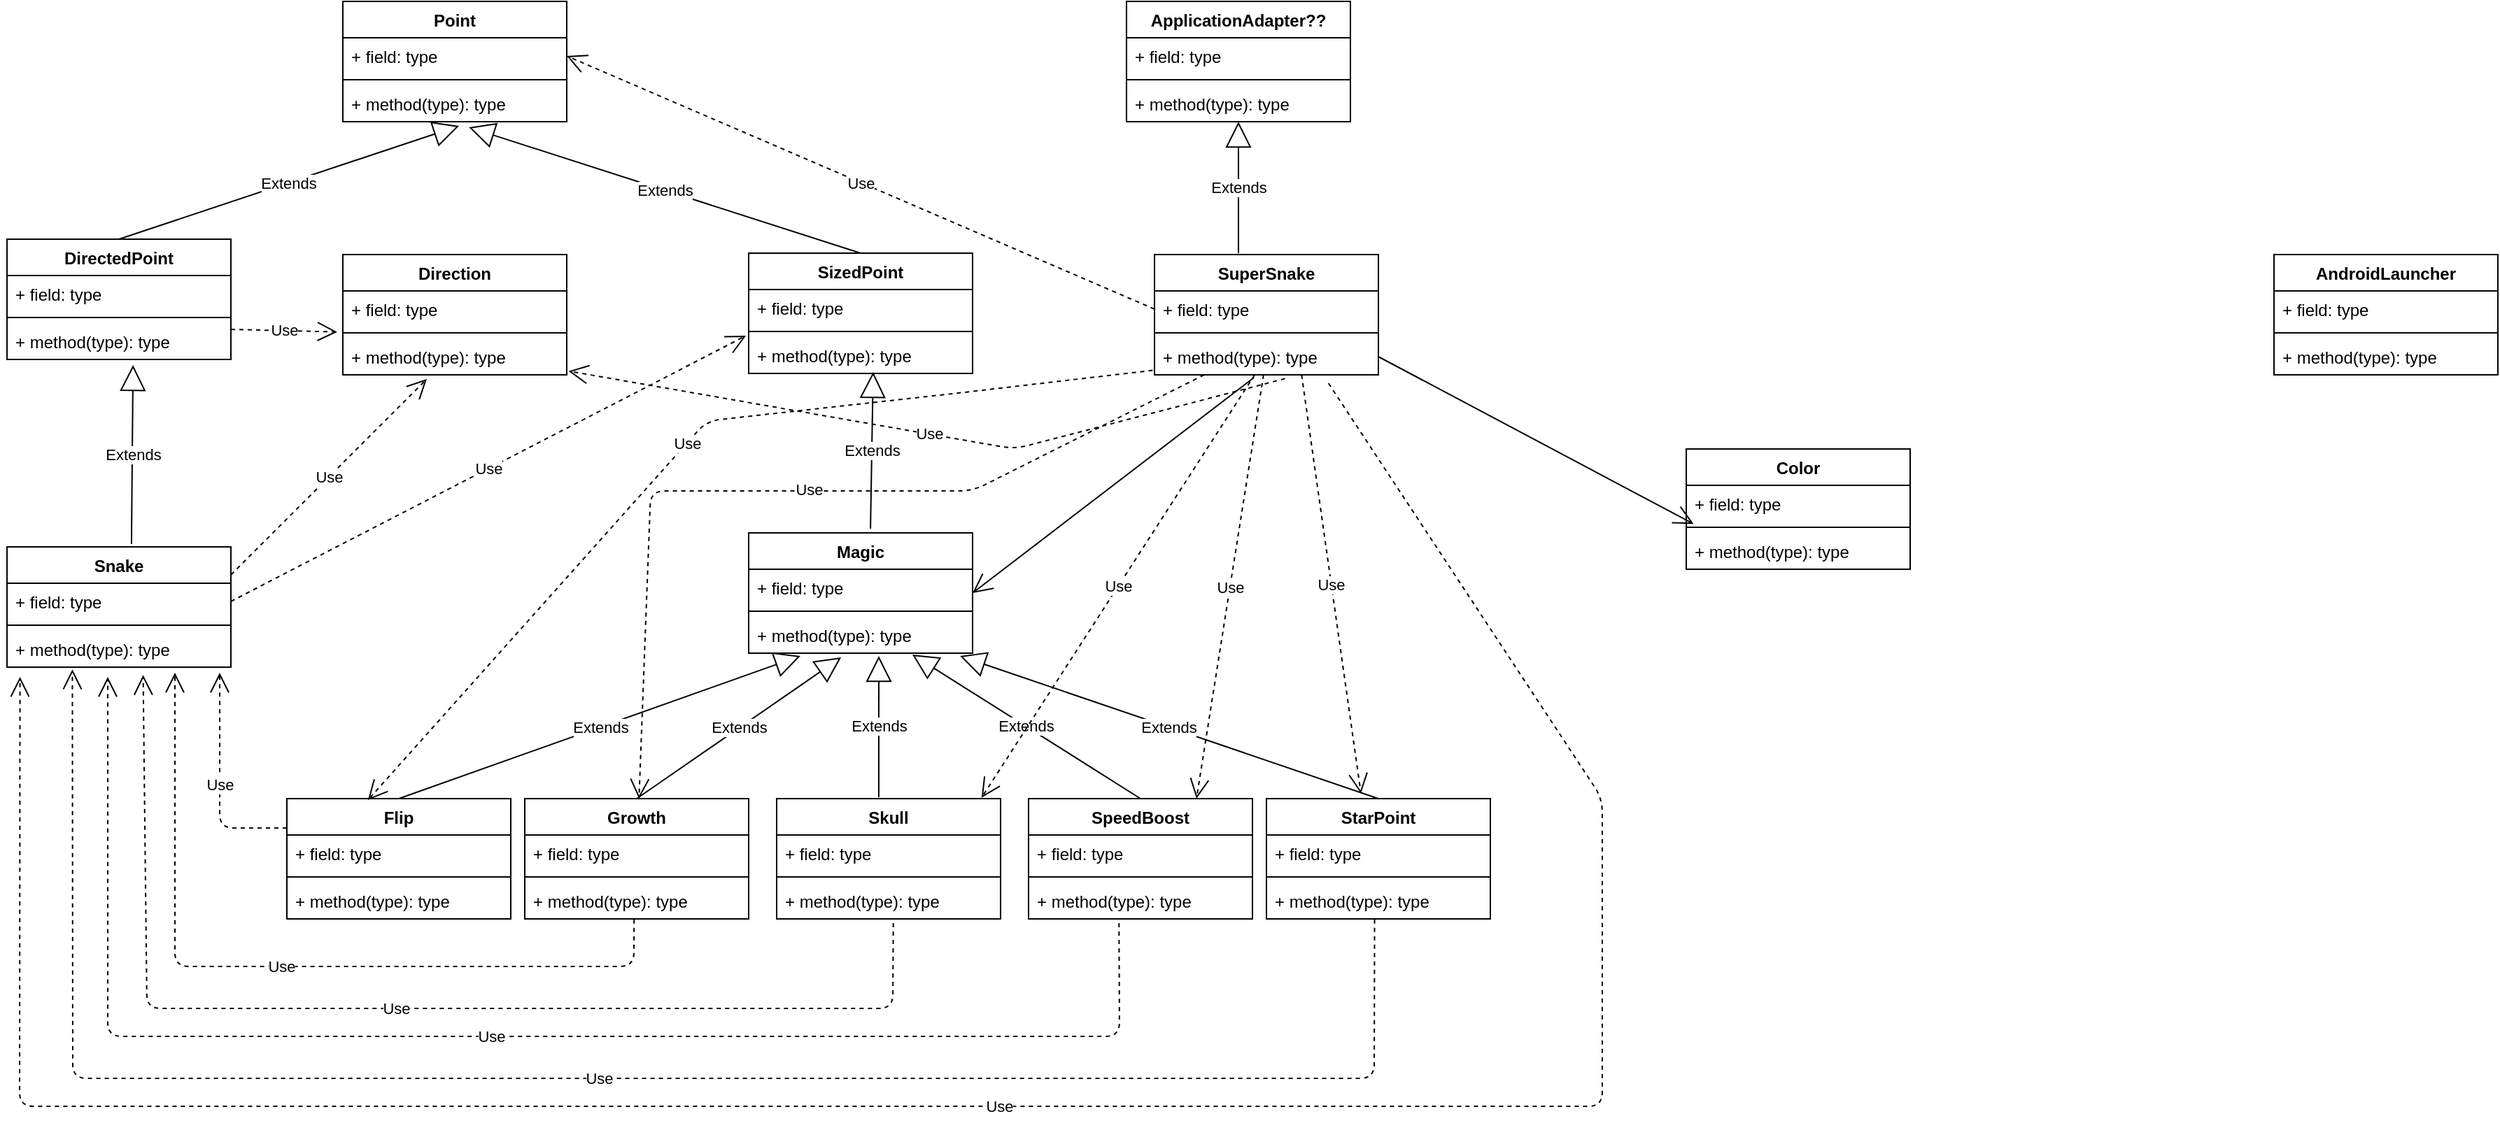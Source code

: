 <mxfile version="12.4.3" type="github" pages="1">
  <diagram id="Ouw1NrYOmLS6a2it-YPy" name="Page-1">
    <mxGraphModel dx="1038" dy="580" grid="1" gridSize="10" guides="1" tooltips="1" connect="1" arrows="1" fold="1" page="1" pageScale="1" pageWidth="2339" pageHeight="3300" math="0" shadow="0">
      <root>
        <mxCell id="0"/>
        <mxCell id="1" parent="0"/>
        <mxCell id="p4IeYtcJctRDCQET-8Qz-1" value="Point" style="swimlane;fontStyle=1;align=center;verticalAlign=top;childLayout=stackLayout;horizontal=1;startSize=26;horizontalStack=0;resizeParent=1;resizeParentMax=0;resizeLast=0;collapsible=1;marginBottom=0;" parent="1" vertex="1">
          <mxGeometry x="440" y="120" width="160" height="86" as="geometry"/>
        </mxCell>
        <mxCell id="p4IeYtcJctRDCQET-8Qz-2" value="+ field: type" style="text;strokeColor=none;fillColor=none;align=left;verticalAlign=top;spacingLeft=4;spacingRight=4;overflow=hidden;rotatable=0;points=[[0,0.5],[1,0.5]];portConstraint=eastwest;" parent="p4IeYtcJctRDCQET-8Qz-1" vertex="1">
          <mxGeometry y="26" width="160" height="26" as="geometry"/>
        </mxCell>
        <mxCell id="p4IeYtcJctRDCQET-8Qz-3" value="" style="line;strokeWidth=1;fillColor=none;align=left;verticalAlign=middle;spacingTop=-1;spacingLeft=3;spacingRight=3;rotatable=0;labelPosition=right;points=[];portConstraint=eastwest;" parent="p4IeYtcJctRDCQET-8Qz-1" vertex="1">
          <mxGeometry y="52" width="160" height="8" as="geometry"/>
        </mxCell>
        <mxCell id="p4IeYtcJctRDCQET-8Qz-4" value="+ method(type): type" style="text;strokeColor=none;fillColor=none;align=left;verticalAlign=top;spacingLeft=4;spacingRight=4;overflow=hidden;rotatable=0;points=[[0,0.5],[1,0.5]];portConstraint=eastwest;" parent="p4IeYtcJctRDCQET-8Qz-1" vertex="1">
          <mxGeometry y="60" width="160" height="26" as="geometry"/>
        </mxCell>
        <mxCell id="p4IeYtcJctRDCQET-8Qz-5" value="SizedPoint" style="swimlane;fontStyle=1;align=center;verticalAlign=top;childLayout=stackLayout;horizontal=1;startSize=26;horizontalStack=0;resizeParent=1;resizeParentMax=0;resizeLast=0;collapsible=1;marginBottom=0;" parent="1" vertex="1">
          <mxGeometry x="730" y="300" width="160" height="86" as="geometry"/>
        </mxCell>
        <mxCell id="p4IeYtcJctRDCQET-8Qz-6" value="+ field: type" style="text;strokeColor=none;fillColor=none;align=left;verticalAlign=top;spacingLeft=4;spacingRight=4;overflow=hidden;rotatable=0;points=[[0,0.5],[1,0.5]];portConstraint=eastwest;" parent="p4IeYtcJctRDCQET-8Qz-5" vertex="1">
          <mxGeometry y="26" width="160" height="26" as="geometry"/>
        </mxCell>
        <mxCell id="p4IeYtcJctRDCQET-8Qz-7" value="" style="line;strokeWidth=1;fillColor=none;align=left;verticalAlign=middle;spacingTop=-1;spacingLeft=3;spacingRight=3;rotatable=0;labelPosition=right;points=[];portConstraint=eastwest;" parent="p4IeYtcJctRDCQET-8Qz-5" vertex="1">
          <mxGeometry y="52" width="160" height="8" as="geometry"/>
        </mxCell>
        <mxCell id="p4IeYtcJctRDCQET-8Qz-8" value="+ method(type): type" style="text;strokeColor=none;fillColor=none;align=left;verticalAlign=top;spacingLeft=4;spacingRight=4;overflow=hidden;rotatable=0;points=[[0,0.5],[1,0.5]];portConstraint=eastwest;" parent="p4IeYtcJctRDCQET-8Qz-5" vertex="1">
          <mxGeometry y="60" width="160" height="26" as="geometry"/>
        </mxCell>
        <mxCell id="p4IeYtcJctRDCQET-8Qz-9" value="Snake" style="swimlane;fontStyle=1;align=center;verticalAlign=top;childLayout=stackLayout;horizontal=1;startSize=26;horizontalStack=0;resizeParent=1;resizeParentMax=0;resizeLast=0;collapsible=1;marginBottom=0;" parent="1" vertex="1">
          <mxGeometry x="200" y="510" width="160" height="86" as="geometry"/>
        </mxCell>
        <mxCell id="p4IeYtcJctRDCQET-8Qz-10" value="+ field: type" style="text;strokeColor=none;fillColor=none;align=left;verticalAlign=top;spacingLeft=4;spacingRight=4;overflow=hidden;rotatable=0;points=[[0,0.5],[1,0.5]];portConstraint=eastwest;" parent="p4IeYtcJctRDCQET-8Qz-9" vertex="1">
          <mxGeometry y="26" width="160" height="26" as="geometry"/>
        </mxCell>
        <mxCell id="p4IeYtcJctRDCQET-8Qz-11" value="" style="line;strokeWidth=1;fillColor=none;align=left;verticalAlign=middle;spacingTop=-1;spacingLeft=3;spacingRight=3;rotatable=0;labelPosition=right;points=[];portConstraint=eastwest;" parent="p4IeYtcJctRDCQET-8Qz-9" vertex="1">
          <mxGeometry y="52" width="160" height="8" as="geometry"/>
        </mxCell>
        <mxCell id="p4IeYtcJctRDCQET-8Qz-12" value="+ method(type): type" style="text;strokeColor=none;fillColor=none;align=left;verticalAlign=top;spacingLeft=4;spacingRight=4;overflow=hidden;rotatable=0;points=[[0,0.5],[1,0.5]];portConstraint=eastwest;" parent="p4IeYtcJctRDCQET-8Qz-9" vertex="1">
          <mxGeometry y="60" width="160" height="26" as="geometry"/>
        </mxCell>
        <mxCell id="p4IeYtcJctRDCQET-8Qz-13" value="DirectedPoint" style="swimlane;fontStyle=1;align=center;verticalAlign=top;childLayout=stackLayout;horizontal=1;startSize=26;horizontalStack=0;resizeParent=1;resizeParentMax=0;resizeLast=0;collapsible=1;marginBottom=0;" parent="1" vertex="1">
          <mxGeometry x="200" y="290" width="160" height="86" as="geometry"/>
        </mxCell>
        <mxCell id="p4IeYtcJctRDCQET-8Qz-14" value="+ field: type" style="text;strokeColor=none;fillColor=none;align=left;verticalAlign=top;spacingLeft=4;spacingRight=4;overflow=hidden;rotatable=0;points=[[0,0.5],[1,0.5]];portConstraint=eastwest;" parent="p4IeYtcJctRDCQET-8Qz-13" vertex="1">
          <mxGeometry y="26" width="160" height="26" as="geometry"/>
        </mxCell>
        <mxCell id="p4IeYtcJctRDCQET-8Qz-15" value="" style="line;strokeWidth=1;fillColor=none;align=left;verticalAlign=middle;spacingTop=-1;spacingLeft=3;spacingRight=3;rotatable=0;labelPosition=right;points=[];portConstraint=eastwest;" parent="p4IeYtcJctRDCQET-8Qz-13" vertex="1">
          <mxGeometry y="52" width="160" height="8" as="geometry"/>
        </mxCell>
        <mxCell id="p4IeYtcJctRDCQET-8Qz-16" value="+ method(type): type" style="text;strokeColor=none;fillColor=none;align=left;verticalAlign=top;spacingLeft=4;spacingRight=4;overflow=hidden;rotatable=0;points=[[0,0.5],[1,0.5]];portConstraint=eastwest;" parent="p4IeYtcJctRDCQET-8Qz-13" vertex="1">
          <mxGeometry y="60" width="160" height="26" as="geometry"/>
        </mxCell>
        <mxCell id="p4IeYtcJctRDCQET-8Qz-17" value="Extends" style="endArrow=block;endSize=16;endFill=0;html=1;entryX=0.519;entryY=1.115;entryDx=0;entryDy=0;entryPerimeter=0;exitX=0.5;exitY=0;exitDx=0;exitDy=0;" parent="1" source="p4IeYtcJctRDCQET-8Qz-13" target="p4IeYtcJctRDCQET-8Qz-4" edge="1">
          <mxGeometry width="160" relative="1" as="geometry">
            <mxPoint x="203" y="320" as="sourcePoint"/>
            <mxPoint x="280" y="240" as="targetPoint"/>
          </mxGeometry>
        </mxCell>
        <mxCell id="p4IeYtcJctRDCQET-8Qz-18" value="Extends" style="endArrow=block;endSize=16;endFill=0;html=1;entryX=0.563;entryY=1.154;entryDx=0;entryDy=0;entryPerimeter=0;exitX=0.5;exitY=0;exitDx=0;exitDy=0;" parent="1" source="p4IeYtcJctRDCQET-8Qz-5" target="p4IeYtcJctRDCQET-8Qz-4" edge="1">
          <mxGeometry width="160" relative="1" as="geometry">
            <mxPoint x="210" y="270" as="sourcePoint"/>
            <mxPoint x="370" y="270" as="targetPoint"/>
            <Array as="points"/>
          </mxGeometry>
        </mxCell>
        <mxCell id="p4IeYtcJctRDCQET-8Qz-19" value="Extends" style="endArrow=block;endSize=16;endFill=0;html=1;entryX=0.563;entryY=1.154;entryDx=0;entryDy=0;entryPerimeter=0;exitX=0.556;exitY=-0.023;exitDx=0;exitDy=0;exitPerimeter=0;" parent="1" source="p4IeYtcJctRDCQET-8Qz-9" target="p4IeYtcJctRDCQET-8Qz-16" edge="1">
          <mxGeometry width="160" relative="1" as="geometry">
            <mxPoint x="120" y="450" as="sourcePoint"/>
            <mxPoint x="190" y="450" as="targetPoint"/>
            <mxPoint as="offset"/>
          </mxGeometry>
        </mxCell>
        <mxCell id="p4IeYtcJctRDCQET-8Qz-20" value="Magic" style="swimlane;fontStyle=1;align=center;verticalAlign=top;childLayout=stackLayout;horizontal=1;startSize=26;horizontalStack=0;resizeParent=1;resizeParentMax=0;resizeLast=0;collapsible=1;marginBottom=0;" parent="1" vertex="1">
          <mxGeometry x="730" y="500" width="160" height="86" as="geometry"/>
        </mxCell>
        <mxCell id="p4IeYtcJctRDCQET-8Qz-21" value="+ field: type" style="text;strokeColor=none;fillColor=none;align=left;verticalAlign=top;spacingLeft=4;spacingRight=4;overflow=hidden;rotatable=0;points=[[0,0.5],[1,0.5]];portConstraint=eastwest;" parent="p4IeYtcJctRDCQET-8Qz-20" vertex="1">
          <mxGeometry y="26" width="160" height="26" as="geometry"/>
        </mxCell>
        <mxCell id="p4IeYtcJctRDCQET-8Qz-22" value="" style="line;strokeWidth=1;fillColor=none;align=left;verticalAlign=middle;spacingTop=-1;spacingLeft=3;spacingRight=3;rotatable=0;labelPosition=right;points=[];portConstraint=eastwest;" parent="p4IeYtcJctRDCQET-8Qz-20" vertex="1">
          <mxGeometry y="52" width="160" height="8" as="geometry"/>
        </mxCell>
        <mxCell id="p4IeYtcJctRDCQET-8Qz-23" value="+ method(type): type" style="text;strokeColor=none;fillColor=none;align=left;verticalAlign=top;spacingLeft=4;spacingRight=4;overflow=hidden;rotatable=0;points=[[0,0.5],[1,0.5]];portConstraint=eastwest;" parent="p4IeYtcJctRDCQET-8Qz-20" vertex="1">
          <mxGeometry y="60" width="160" height="26" as="geometry"/>
        </mxCell>
        <mxCell id="p4IeYtcJctRDCQET-8Qz-24" value="Extends" style="endArrow=block;endSize=16;endFill=0;html=1;entryX=0.556;entryY=0.962;entryDx=0;entryDy=0;entryPerimeter=0;exitX=0.544;exitY=-0.035;exitDx=0;exitDy=0;exitPerimeter=0;" parent="1" source="p4IeYtcJctRDCQET-8Qz-20" target="p4IeYtcJctRDCQET-8Qz-8" edge="1">
          <mxGeometry width="160" relative="1" as="geometry">
            <mxPoint x="250" y="460" as="sourcePoint"/>
            <mxPoint x="410" y="460" as="targetPoint"/>
          </mxGeometry>
        </mxCell>
        <mxCell id="p4IeYtcJctRDCQET-8Qz-26" value="ApplicationAdapter??" style="swimlane;fontStyle=1;align=center;verticalAlign=top;childLayout=stackLayout;horizontal=1;startSize=26;horizontalStack=0;resizeParent=1;resizeParentMax=0;resizeLast=0;collapsible=1;marginBottom=0;" parent="1" vertex="1">
          <mxGeometry x="1000" y="120" width="160" height="86" as="geometry"/>
        </mxCell>
        <mxCell id="p4IeYtcJctRDCQET-8Qz-27" value="+ field: type" style="text;strokeColor=none;fillColor=none;align=left;verticalAlign=top;spacingLeft=4;spacingRight=4;overflow=hidden;rotatable=0;points=[[0,0.5],[1,0.5]];portConstraint=eastwest;" parent="p4IeYtcJctRDCQET-8Qz-26" vertex="1">
          <mxGeometry y="26" width="160" height="26" as="geometry"/>
        </mxCell>
        <mxCell id="p4IeYtcJctRDCQET-8Qz-28" value="" style="line;strokeWidth=1;fillColor=none;align=left;verticalAlign=middle;spacingTop=-1;spacingLeft=3;spacingRight=3;rotatable=0;labelPosition=right;points=[];portConstraint=eastwest;" parent="p4IeYtcJctRDCQET-8Qz-26" vertex="1">
          <mxGeometry y="52" width="160" height="8" as="geometry"/>
        </mxCell>
        <mxCell id="p4IeYtcJctRDCQET-8Qz-29" value="+ method(type): type" style="text;strokeColor=none;fillColor=none;align=left;verticalAlign=top;spacingLeft=4;spacingRight=4;overflow=hidden;rotatable=0;points=[[0,0.5],[1,0.5]];portConstraint=eastwest;" parent="p4IeYtcJctRDCQET-8Qz-26" vertex="1">
          <mxGeometry y="60" width="160" height="26" as="geometry"/>
        </mxCell>
        <mxCell id="p4IeYtcJctRDCQET-8Qz-30" value="Flip" style="swimlane;fontStyle=1;align=center;verticalAlign=top;childLayout=stackLayout;horizontal=1;startSize=26;horizontalStack=0;resizeParent=1;resizeParentMax=0;resizeLast=0;collapsible=1;marginBottom=0;" parent="1" vertex="1">
          <mxGeometry x="400" y="690" width="160" height="86" as="geometry"/>
        </mxCell>
        <mxCell id="p4IeYtcJctRDCQET-8Qz-31" value="+ field: type" style="text;strokeColor=none;fillColor=none;align=left;verticalAlign=top;spacingLeft=4;spacingRight=4;overflow=hidden;rotatable=0;points=[[0,0.5],[1,0.5]];portConstraint=eastwest;" parent="p4IeYtcJctRDCQET-8Qz-30" vertex="1">
          <mxGeometry y="26" width="160" height="26" as="geometry"/>
        </mxCell>
        <mxCell id="p4IeYtcJctRDCQET-8Qz-32" value="" style="line;strokeWidth=1;fillColor=none;align=left;verticalAlign=middle;spacingTop=-1;spacingLeft=3;spacingRight=3;rotatable=0;labelPosition=right;points=[];portConstraint=eastwest;" parent="p4IeYtcJctRDCQET-8Qz-30" vertex="1">
          <mxGeometry y="52" width="160" height="8" as="geometry"/>
        </mxCell>
        <mxCell id="p4IeYtcJctRDCQET-8Qz-33" value="+ method(type): type" style="text;strokeColor=none;fillColor=none;align=left;verticalAlign=top;spacingLeft=4;spacingRight=4;overflow=hidden;rotatable=0;points=[[0,0.5],[1,0.5]];portConstraint=eastwest;" parent="p4IeYtcJctRDCQET-8Qz-30" vertex="1">
          <mxGeometry y="60" width="160" height="26" as="geometry"/>
        </mxCell>
        <mxCell id="p4IeYtcJctRDCQET-8Qz-34" value="Growth" style="swimlane;fontStyle=1;align=center;verticalAlign=top;childLayout=stackLayout;horizontal=1;startSize=26;horizontalStack=0;resizeParent=1;resizeParentMax=0;resizeLast=0;collapsible=1;marginBottom=0;" parent="1" vertex="1">
          <mxGeometry x="570" y="690" width="160" height="86" as="geometry"/>
        </mxCell>
        <mxCell id="p4IeYtcJctRDCQET-8Qz-35" value="+ field: type" style="text;strokeColor=none;fillColor=none;align=left;verticalAlign=top;spacingLeft=4;spacingRight=4;overflow=hidden;rotatable=0;points=[[0,0.5],[1,0.5]];portConstraint=eastwest;" parent="p4IeYtcJctRDCQET-8Qz-34" vertex="1">
          <mxGeometry y="26" width="160" height="26" as="geometry"/>
        </mxCell>
        <mxCell id="p4IeYtcJctRDCQET-8Qz-36" value="" style="line;strokeWidth=1;fillColor=none;align=left;verticalAlign=middle;spacingTop=-1;spacingLeft=3;spacingRight=3;rotatable=0;labelPosition=right;points=[];portConstraint=eastwest;" parent="p4IeYtcJctRDCQET-8Qz-34" vertex="1">
          <mxGeometry y="52" width="160" height="8" as="geometry"/>
        </mxCell>
        <mxCell id="p4IeYtcJctRDCQET-8Qz-37" value="+ method(type): type" style="text;strokeColor=none;fillColor=none;align=left;verticalAlign=top;spacingLeft=4;spacingRight=4;overflow=hidden;rotatable=0;points=[[0,0.5],[1,0.5]];portConstraint=eastwest;" parent="p4IeYtcJctRDCQET-8Qz-34" vertex="1">
          <mxGeometry y="60" width="160" height="26" as="geometry"/>
        </mxCell>
        <mxCell id="p4IeYtcJctRDCQET-8Qz-38" value="Skull" style="swimlane;fontStyle=1;align=center;verticalAlign=top;childLayout=stackLayout;horizontal=1;startSize=26;horizontalStack=0;resizeParent=1;resizeParentMax=0;resizeLast=0;collapsible=1;marginBottom=0;" parent="1" vertex="1">
          <mxGeometry x="750" y="690" width="160" height="86" as="geometry"/>
        </mxCell>
        <mxCell id="p4IeYtcJctRDCQET-8Qz-39" value="+ field: type" style="text;strokeColor=none;fillColor=none;align=left;verticalAlign=top;spacingLeft=4;spacingRight=4;overflow=hidden;rotatable=0;points=[[0,0.5],[1,0.5]];portConstraint=eastwest;" parent="p4IeYtcJctRDCQET-8Qz-38" vertex="1">
          <mxGeometry y="26" width="160" height="26" as="geometry"/>
        </mxCell>
        <mxCell id="p4IeYtcJctRDCQET-8Qz-40" value="" style="line;strokeWidth=1;fillColor=none;align=left;verticalAlign=middle;spacingTop=-1;spacingLeft=3;spacingRight=3;rotatable=0;labelPosition=right;points=[];portConstraint=eastwest;" parent="p4IeYtcJctRDCQET-8Qz-38" vertex="1">
          <mxGeometry y="52" width="160" height="8" as="geometry"/>
        </mxCell>
        <mxCell id="p4IeYtcJctRDCQET-8Qz-41" value="+ method(type): type" style="text;strokeColor=none;fillColor=none;align=left;verticalAlign=top;spacingLeft=4;spacingRight=4;overflow=hidden;rotatable=0;points=[[0,0.5],[1,0.5]];portConstraint=eastwest;" parent="p4IeYtcJctRDCQET-8Qz-38" vertex="1">
          <mxGeometry y="60" width="160" height="26" as="geometry"/>
        </mxCell>
        <mxCell id="p4IeYtcJctRDCQET-8Qz-42" value="SpeedBoost" style="swimlane;fontStyle=1;align=center;verticalAlign=top;childLayout=stackLayout;horizontal=1;startSize=26;horizontalStack=0;resizeParent=1;resizeParentMax=0;resizeLast=0;collapsible=1;marginBottom=0;" parent="1" vertex="1">
          <mxGeometry x="930" y="690" width="160" height="86" as="geometry"/>
        </mxCell>
        <mxCell id="p4IeYtcJctRDCQET-8Qz-43" value="+ field: type" style="text;strokeColor=none;fillColor=none;align=left;verticalAlign=top;spacingLeft=4;spacingRight=4;overflow=hidden;rotatable=0;points=[[0,0.5],[1,0.5]];portConstraint=eastwest;" parent="p4IeYtcJctRDCQET-8Qz-42" vertex="1">
          <mxGeometry y="26" width="160" height="26" as="geometry"/>
        </mxCell>
        <mxCell id="p4IeYtcJctRDCQET-8Qz-44" value="" style="line;strokeWidth=1;fillColor=none;align=left;verticalAlign=middle;spacingTop=-1;spacingLeft=3;spacingRight=3;rotatable=0;labelPosition=right;points=[];portConstraint=eastwest;" parent="p4IeYtcJctRDCQET-8Qz-42" vertex="1">
          <mxGeometry y="52" width="160" height="8" as="geometry"/>
        </mxCell>
        <mxCell id="p4IeYtcJctRDCQET-8Qz-45" value="+ method(type): type" style="text;strokeColor=none;fillColor=none;align=left;verticalAlign=top;spacingLeft=4;spacingRight=4;overflow=hidden;rotatable=0;points=[[0,0.5],[1,0.5]];portConstraint=eastwest;" parent="p4IeYtcJctRDCQET-8Qz-42" vertex="1">
          <mxGeometry y="60" width="160" height="26" as="geometry"/>
        </mxCell>
        <mxCell id="p4IeYtcJctRDCQET-8Qz-46" value="StarPoint" style="swimlane;fontStyle=1;align=center;verticalAlign=top;childLayout=stackLayout;horizontal=1;startSize=26;horizontalStack=0;resizeParent=1;resizeParentMax=0;resizeLast=0;collapsible=1;marginBottom=0;" parent="1" vertex="1">
          <mxGeometry x="1100" y="690" width="160" height="86" as="geometry"/>
        </mxCell>
        <mxCell id="p4IeYtcJctRDCQET-8Qz-47" value="+ field: type" style="text;strokeColor=none;fillColor=none;align=left;verticalAlign=top;spacingLeft=4;spacingRight=4;overflow=hidden;rotatable=0;points=[[0,0.5],[1,0.5]];portConstraint=eastwest;" parent="p4IeYtcJctRDCQET-8Qz-46" vertex="1">
          <mxGeometry y="26" width="160" height="26" as="geometry"/>
        </mxCell>
        <mxCell id="p4IeYtcJctRDCQET-8Qz-48" value="" style="line;strokeWidth=1;fillColor=none;align=left;verticalAlign=middle;spacingTop=-1;spacingLeft=3;spacingRight=3;rotatable=0;labelPosition=right;points=[];portConstraint=eastwest;" parent="p4IeYtcJctRDCQET-8Qz-46" vertex="1">
          <mxGeometry y="52" width="160" height="8" as="geometry"/>
        </mxCell>
        <mxCell id="p4IeYtcJctRDCQET-8Qz-49" value="+ method(type): type" style="text;strokeColor=none;fillColor=none;align=left;verticalAlign=top;spacingLeft=4;spacingRight=4;overflow=hidden;rotatable=0;points=[[0,0.5],[1,0.5]];portConstraint=eastwest;" parent="p4IeYtcJctRDCQET-8Qz-46" vertex="1">
          <mxGeometry y="60" width="160" height="26" as="geometry"/>
        </mxCell>
        <mxCell id="p4IeYtcJctRDCQET-8Qz-50" value="Extends" style="endArrow=block;endSize=16;endFill=0;html=1;entryX=0.231;entryY=1.077;entryDx=0;entryDy=0;entryPerimeter=0;exitX=0.5;exitY=0;exitDx=0;exitDy=0;" parent="1" source="p4IeYtcJctRDCQET-8Qz-30" target="p4IeYtcJctRDCQET-8Qz-23" edge="1">
          <mxGeometry width="160" relative="1" as="geometry">
            <mxPoint x="470" y="630" as="sourcePoint"/>
            <mxPoint x="630" y="630" as="targetPoint"/>
          </mxGeometry>
        </mxCell>
        <mxCell id="p4IeYtcJctRDCQET-8Qz-51" value="Extends" style="endArrow=block;endSize=16;endFill=0;html=1;entryX=0.413;entryY=1.115;entryDx=0;entryDy=0;entryPerimeter=0;exitX=0.5;exitY=0;exitDx=0;exitDy=0;" parent="1" source="p4IeYtcJctRDCQET-8Qz-34" target="p4IeYtcJctRDCQET-8Qz-23" edge="1">
          <mxGeometry width="160" relative="1" as="geometry">
            <mxPoint x="650" y="650" as="sourcePoint"/>
            <mxPoint x="810" y="650" as="targetPoint"/>
          </mxGeometry>
        </mxCell>
        <mxCell id="p4IeYtcJctRDCQET-8Qz-52" value="Extends" style="endArrow=block;endSize=16;endFill=0;html=1;exitX=0.456;exitY=-0.012;exitDx=0;exitDy=0;exitPerimeter=0;" parent="1" source="p4IeYtcJctRDCQET-8Qz-38" edge="1">
          <mxGeometry width="160" relative="1" as="geometry">
            <mxPoint x="730" y="640" as="sourcePoint"/>
            <mxPoint x="823" y="588" as="targetPoint"/>
            <Array as="points"/>
          </mxGeometry>
        </mxCell>
        <mxCell id="p4IeYtcJctRDCQET-8Qz-53" value="Extends" style="endArrow=block;endSize=16;endFill=0;html=1;entryX=0.731;entryY=1.038;entryDx=0;entryDy=0;entryPerimeter=0;exitX=0.5;exitY=0;exitDx=0;exitDy=0;" parent="1" source="p4IeYtcJctRDCQET-8Qz-42" target="p4IeYtcJctRDCQET-8Qz-23" edge="1">
          <mxGeometry width="160" relative="1" as="geometry">
            <mxPoint x="910" y="640" as="sourcePoint"/>
            <mxPoint x="840" y="590" as="targetPoint"/>
          </mxGeometry>
        </mxCell>
        <mxCell id="p4IeYtcJctRDCQET-8Qz-54" value="Extends" style="endArrow=block;endSize=16;endFill=0;html=1;entryX=0.944;entryY=1.077;entryDx=0;entryDy=0;entryPerimeter=0;exitX=0.5;exitY=0;exitDx=0;exitDy=0;" parent="1" source="p4IeYtcJctRDCQET-8Qz-46" target="p4IeYtcJctRDCQET-8Qz-23" edge="1">
          <mxGeometry width="160" relative="1" as="geometry">
            <mxPoint x="1010" y="640" as="sourcePoint"/>
            <mxPoint x="1170" y="640" as="targetPoint"/>
          </mxGeometry>
        </mxCell>
        <mxCell id="p4IeYtcJctRDCQET-8Qz-55" value="SuperSnake" style="swimlane;fontStyle=1;align=center;verticalAlign=top;childLayout=stackLayout;horizontal=1;startSize=26;horizontalStack=0;resizeParent=1;resizeParentMax=0;resizeLast=0;collapsible=1;marginBottom=0;" parent="1" vertex="1">
          <mxGeometry x="1020" y="301" width="160" height="86" as="geometry"/>
        </mxCell>
        <mxCell id="p4IeYtcJctRDCQET-8Qz-56" value="+ field: type" style="text;strokeColor=none;fillColor=none;align=left;verticalAlign=top;spacingLeft=4;spacingRight=4;overflow=hidden;rotatable=0;points=[[0,0.5],[1,0.5]];portConstraint=eastwest;" parent="p4IeYtcJctRDCQET-8Qz-55" vertex="1">
          <mxGeometry y="26" width="160" height="26" as="geometry"/>
        </mxCell>
        <mxCell id="p4IeYtcJctRDCQET-8Qz-57" value="" style="line;strokeWidth=1;fillColor=none;align=left;verticalAlign=middle;spacingTop=-1;spacingLeft=3;spacingRight=3;rotatable=0;labelPosition=right;points=[];portConstraint=eastwest;" parent="p4IeYtcJctRDCQET-8Qz-55" vertex="1">
          <mxGeometry y="52" width="160" height="8" as="geometry"/>
        </mxCell>
        <mxCell id="p4IeYtcJctRDCQET-8Qz-58" value="+ method(type): type" style="text;strokeColor=none;fillColor=none;align=left;verticalAlign=top;spacingLeft=4;spacingRight=4;overflow=hidden;rotatable=0;points=[[0,0.5],[1,0.5]];portConstraint=eastwest;" parent="p4IeYtcJctRDCQET-8Qz-55" vertex="1">
          <mxGeometry y="60" width="160" height="26" as="geometry"/>
        </mxCell>
        <mxCell id="p4IeYtcJctRDCQET-8Qz-59" value="Extends" style="endArrow=block;endSize=16;endFill=0;html=1;entryX=0.5;entryY=1;entryDx=0;entryDy=0;exitX=0.375;exitY=-0.012;exitDx=0;exitDy=0;exitPerimeter=0;" parent="1" source="p4IeYtcJctRDCQET-8Qz-55" target="p4IeYtcJctRDCQET-8Qz-26" edge="1">
          <mxGeometry width="160" relative="1" as="geometry">
            <mxPoint x="1000" y="260" as="sourcePoint"/>
            <mxPoint x="1160" y="260" as="targetPoint"/>
          </mxGeometry>
        </mxCell>
        <mxCell id="p4IeYtcJctRDCQET-8Qz-60" value="" style="endArrow=open;endFill=1;endSize=12;html=1;exitX=0.444;exitY=1.077;exitDx=0;exitDy=0;exitPerimeter=0;entryX=1;entryY=0.5;entryDx=0;entryDy=0;" parent="1" source="p4IeYtcJctRDCQET-8Qz-58" target="p4IeYtcJctRDCQET-8Qz-20" edge="1">
          <mxGeometry width="160" relative="1" as="geometry">
            <mxPoint x="1040" y="430" as="sourcePoint"/>
            <mxPoint x="1200" y="430" as="targetPoint"/>
          </mxGeometry>
        </mxCell>
        <mxCell id="p4IeYtcJctRDCQET-8Qz-61" value="Use" style="endArrow=open;endSize=12;dashed=1;html=1;exitX=0.777;exitY=1.231;exitDx=0;exitDy=0;exitPerimeter=0;entryX=0.058;entryY=1.269;entryDx=0;entryDy=0;entryPerimeter=0;" parent="1" source="p4IeYtcJctRDCQET-8Qz-58" target="p4IeYtcJctRDCQET-8Qz-12" edge="1">
          <mxGeometry width="160" relative="1" as="geometry">
            <mxPoint x="300" y="950" as="sourcePoint"/>
            <mxPoint x="120" y="940" as="targetPoint"/>
            <Array as="points">
              <mxPoint x="1340" y="690"/>
              <mxPoint x="1340" y="910"/>
              <mxPoint x="209" y="910"/>
            </Array>
          </mxGeometry>
        </mxCell>
        <mxCell id="p4IeYtcJctRDCQET-8Qz-62" value="Use" style="endArrow=open;endSize=12;dashed=1;html=1;entryX=1;entryY=0.5;entryDx=0;entryDy=0;exitX=0;exitY=0.5;exitDx=0;exitDy=0;" parent="1" source="p4IeYtcJctRDCQET-8Qz-56" target="p4IeYtcJctRDCQET-8Qz-2" edge="1">
          <mxGeometry width="160" relative="1" as="geometry">
            <mxPoint x="730" y="200" as="sourcePoint"/>
            <mxPoint x="890" y="200" as="targetPoint"/>
          </mxGeometry>
        </mxCell>
        <mxCell id="p4IeYtcJctRDCQET-8Qz-63" value="Direction" style="swimlane;fontStyle=1;align=center;verticalAlign=top;childLayout=stackLayout;horizontal=1;startSize=26;horizontalStack=0;resizeParent=1;resizeParentMax=0;resizeLast=0;collapsible=1;marginBottom=0;" parent="1" vertex="1">
          <mxGeometry x="440" y="301" width="160" height="86" as="geometry"/>
        </mxCell>
        <mxCell id="p4IeYtcJctRDCQET-8Qz-64" value="+ field: type" style="text;strokeColor=none;fillColor=none;align=left;verticalAlign=top;spacingLeft=4;spacingRight=4;overflow=hidden;rotatable=0;points=[[0,0.5],[1,0.5]];portConstraint=eastwest;" parent="p4IeYtcJctRDCQET-8Qz-63" vertex="1">
          <mxGeometry y="26" width="160" height="26" as="geometry"/>
        </mxCell>
        <mxCell id="p4IeYtcJctRDCQET-8Qz-65" value="" style="line;strokeWidth=1;fillColor=none;align=left;verticalAlign=middle;spacingTop=-1;spacingLeft=3;spacingRight=3;rotatable=0;labelPosition=right;points=[];portConstraint=eastwest;" parent="p4IeYtcJctRDCQET-8Qz-63" vertex="1">
          <mxGeometry y="52" width="160" height="8" as="geometry"/>
        </mxCell>
        <mxCell id="p4IeYtcJctRDCQET-8Qz-66" value="+ method(type): type" style="text;strokeColor=none;fillColor=none;align=left;verticalAlign=top;spacingLeft=4;spacingRight=4;overflow=hidden;rotatable=0;points=[[0,0.5],[1,0.5]];portConstraint=eastwest;" parent="p4IeYtcJctRDCQET-8Qz-63" vertex="1">
          <mxGeometry y="60" width="160" height="26" as="geometry"/>
        </mxCell>
        <mxCell id="p4IeYtcJctRDCQET-8Qz-67" value="Color" style="swimlane;fontStyle=1;align=center;verticalAlign=top;childLayout=stackLayout;horizontal=1;startSize=26;horizontalStack=0;resizeParent=1;resizeParentMax=0;resizeLast=0;collapsible=1;marginBottom=0;" parent="1" vertex="1">
          <mxGeometry x="1400" y="440" width="160" height="86" as="geometry"/>
        </mxCell>
        <mxCell id="p4IeYtcJctRDCQET-8Qz-68" value="+ field: type" style="text;strokeColor=none;fillColor=none;align=left;verticalAlign=top;spacingLeft=4;spacingRight=4;overflow=hidden;rotatable=0;points=[[0,0.5],[1,0.5]];portConstraint=eastwest;" parent="p4IeYtcJctRDCQET-8Qz-67" vertex="1">
          <mxGeometry y="26" width="160" height="26" as="geometry"/>
        </mxCell>
        <mxCell id="p4IeYtcJctRDCQET-8Qz-69" value="" style="line;strokeWidth=1;fillColor=none;align=left;verticalAlign=middle;spacingTop=-1;spacingLeft=3;spacingRight=3;rotatable=0;labelPosition=right;points=[];portConstraint=eastwest;" parent="p4IeYtcJctRDCQET-8Qz-67" vertex="1">
          <mxGeometry y="52" width="160" height="8" as="geometry"/>
        </mxCell>
        <mxCell id="p4IeYtcJctRDCQET-8Qz-70" value="+ method(type): type" style="text;strokeColor=none;fillColor=none;align=left;verticalAlign=top;spacingLeft=4;spacingRight=4;overflow=hidden;rotatable=0;points=[[0,0.5],[1,0.5]];portConstraint=eastwest;" parent="p4IeYtcJctRDCQET-8Qz-67" vertex="1">
          <mxGeometry y="60" width="160" height="26" as="geometry"/>
        </mxCell>
        <mxCell id="p4IeYtcJctRDCQET-8Qz-74" value="AndroidLauncher" style="swimlane;fontStyle=1;align=center;verticalAlign=top;childLayout=stackLayout;horizontal=1;startSize=26;horizontalStack=0;resizeParent=1;resizeParentMax=0;resizeLast=0;collapsible=1;marginBottom=0;" parent="1" vertex="1">
          <mxGeometry x="1820" y="301" width="160" height="86" as="geometry"/>
        </mxCell>
        <mxCell id="p4IeYtcJctRDCQET-8Qz-75" value="+ field: type" style="text;strokeColor=none;fillColor=none;align=left;verticalAlign=top;spacingLeft=4;spacingRight=4;overflow=hidden;rotatable=0;points=[[0,0.5],[1,0.5]];portConstraint=eastwest;" parent="p4IeYtcJctRDCQET-8Qz-74" vertex="1">
          <mxGeometry y="26" width="160" height="26" as="geometry"/>
        </mxCell>
        <mxCell id="p4IeYtcJctRDCQET-8Qz-76" value="" style="line;strokeWidth=1;fillColor=none;align=left;verticalAlign=middle;spacingTop=-1;spacingLeft=3;spacingRight=3;rotatable=0;labelPosition=right;points=[];portConstraint=eastwest;" parent="p4IeYtcJctRDCQET-8Qz-74" vertex="1">
          <mxGeometry y="52" width="160" height="8" as="geometry"/>
        </mxCell>
        <mxCell id="p4IeYtcJctRDCQET-8Qz-77" value="+ method(type): type" style="text;strokeColor=none;fillColor=none;align=left;verticalAlign=top;spacingLeft=4;spacingRight=4;overflow=hidden;rotatable=0;points=[[0,0.5],[1,0.5]];portConstraint=eastwest;" parent="p4IeYtcJctRDCQET-8Qz-74" vertex="1">
          <mxGeometry y="60" width="160" height="26" as="geometry"/>
        </mxCell>
        <mxCell id="p4IeYtcJctRDCQET-8Qz-78" value="Use" style="endArrow=open;endSize=12;dashed=1;html=1;entryX=1.008;entryY=0.897;entryDx=0;entryDy=0;entryPerimeter=0;exitX=0.583;exitY=1.103;exitDx=0;exitDy=0;exitPerimeter=0;" parent="1" source="p4IeYtcJctRDCQET-8Qz-58" target="p4IeYtcJctRDCQET-8Qz-66" edge="1">
          <mxGeometry width="160" relative="1" as="geometry">
            <mxPoint x="1170" y="343.33" as="sourcePoint"/>
            <mxPoint x="1330" y="343.33" as="targetPoint"/>
            <Array as="points">
              <mxPoint x="920" y="440"/>
            </Array>
          </mxGeometry>
        </mxCell>
        <mxCell id="p4IeYtcJctRDCQET-8Qz-79" value="" style="endArrow=open;endFill=1;endSize=12;html=1;exitX=1;exitY=0.5;exitDx=0;exitDy=0;entryX=0.033;entryY=0.208;entryDx=0;entryDy=0;entryPerimeter=0;" parent="1" source="p4IeYtcJctRDCQET-8Qz-58" target="p4IeYtcJctRDCQET-8Qz-69" edge="1">
          <mxGeometry width="160" relative="1" as="geometry">
            <mxPoint x="1250" y="430" as="sourcePoint"/>
            <mxPoint x="1460" y="500" as="targetPoint"/>
          </mxGeometry>
        </mxCell>
        <mxCell id="p4IeYtcJctRDCQET-8Qz-80" value="Use" style="endArrow=open;endSize=12;dashed=1;html=1;exitX=1;exitY=0.75;exitDx=0;exitDy=0;entryX=-0.025;entryY=-0.179;entryDx=0;entryDy=0;entryPerimeter=0;" parent="1" source="p4IeYtcJctRDCQET-8Qz-13" target="p4IeYtcJctRDCQET-8Qz-66" edge="1">
          <mxGeometry width="160" relative="1" as="geometry">
            <mxPoint x="330" y="420" as="sourcePoint"/>
            <mxPoint x="490" y="420" as="targetPoint"/>
          </mxGeometry>
        </mxCell>
        <mxCell id="p4IeYtcJctRDCQET-8Qz-81" value="Use" style="endArrow=open;endSize=12;dashed=1;html=1;entryX=0.375;entryY=1.115;entryDx=0;entryDy=0;entryPerimeter=0;" parent="1" target="p4IeYtcJctRDCQET-8Qz-66" edge="1">
          <mxGeometry width="160" relative="1" as="geometry">
            <mxPoint x="360" y="530" as="sourcePoint"/>
            <mxPoint x="520" y="530" as="targetPoint"/>
          </mxGeometry>
        </mxCell>
        <mxCell id="p4IeYtcJctRDCQET-8Qz-82" value="Use" style="endArrow=open;endSize=12;dashed=1;html=1;exitX=1;exitY=0.5;exitDx=0;exitDy=0;entryX=-0.012;entryY=-0.038;entryDx=0;entryDy=0;entryPerimeter=0;" parent="1" source="p4IeYtcJctRDCQET-8Qz-10" target="p4IeYtcJctRDCQET-8Qz-8" edge="1">
          <mxGeometry width="160" relative="1" as="geometry">
            <mxPoint x="390" y="552.33" as="sourcePoint"/>
            <mxPoint x="550" y="552.33" as="targetPoint"/>
          </mxGeometry>
        </mxCell>
        <mxCell id="p4IeYtcJctRDCQET-8Qz-83" value="Use" style="endArrow=open;endSize=12;dashed=1;html=1;exitX=0;exitY=-0.192;exitDx=0;exitDy=0;exitPerimeter=0;" parent="1" source="p4IeYtcJctRDCQET-8Qz-31" edge="1">
          <mxGeometry width="160" relative="1" as="geometry">
            <mxPoint x="390" y="930" as="sourcePoint"/>
            <mxPoint x="352" y="600" as="targetPoint"/>
            <Array as="points">
              <mxPoint x="352" y="711"/>
            </Array>
          </mxGeometry>
        </mxCell>
        <mxCell id="p4IeYtcJctRDCQET-8Qz-84" value="Use" style="endArrow=open;endSize=12;dashed=1;html=1;exitX=0.488;exitY=1.013;exitDx=0;exitDy=0;exitPerimeter=0;entryX=0.75;entryY=1.154;entryDx=0;entryDy=0;entryPerimeter=0;" parent="1" source="p4IeYtcJctRDCQET-8Qz-37" target="p4IeYtcJctRDCQET-8Qz-12" edge="1">
          <mxGeometry width="160" relative="1" as="geometry">
            <mxPoint x="560" y="830" as="sourcePoint"/>
            <mxPoint x="310" y="590" as="targetPoint"/>
            <Array as="points">
              <mxPoint x="648" y="810"/>
              <mxPoint x="320" y="810"/>
            </Array>
          </mxGeometry>
        </mxCell>
        <mxCell id="p4IeYtcJctRDCQET-8Qz-85" value="Use" style="endArrow=open;endSize=12;dashed=1;html=1;exitX=0.521;exitY=1.115;exitDx=0;exitDy=0;exitPerimeter=0;entryX=0.608;entryY=1.218;entryDx=0;entryDy=0;entryPerimeter=0;" parent="1" source="p4IeYtcJctRDCQET-8Qz-41" target="p4IeYtcJctRDCQET-8Qz-12" edge="1">
          <mxGeometry width="160" relative="1" as="geometry">
            <mxPoint x="750" y="840" as="sourcePoint"/>
            <mxPoint x="230" y="880" as="targetPoint"/>
            <Array as="points">
              <mxPoint x="833" y="840"/>
              <mxPoint x="300" y="840"/>
            </Array>
          </mxGeometry>
        </mxCell>
        <mxCell id="p4IeYtcJctRDCQET-8Qz-86" value="Use" style="endArrow=open;endSize=12;dashed=1;html=1;exitX=0.404;exitY=1.115;exitDx=0;exitDy=0;exitPerimeter=0;entryX=0.45;entryY=1.269;entryDx=0;entryDy=0;entryPerimeter=0;" parent="1" source="p4IeYtcJctRDCQET-8Qz-45" target="p4IeYtcJctRDCQET-8Qz-12" edge="1">
          <mxGeometry width="160" relative="1" as="geometry">
            <mxPoint x="890" y="830" as="sourcePoint"/>
            <mxPoint x="170" y="600" as="targetPoint"/>
            <Array as="points">
              <mxPoint x="995" y="860"/>
              <mxPoint x="272" y="860"/>
            </Array>
          </mxGeometry>
        </mxCell>
        <mxCell id="p4IeYtcJctRDCQET-8Qz-87" value="Use" style="endArrow=open;endSize=12;dashed=1;html=1;exitX=0.483;exitY=1.013;exitDx=0;exitDy=0;exitPerimeter=0;entryX=0.292;entryY=1.064;entryDx=0;entryDy=0;entryPerimeter=0;" parent="1" source="p4IeYtcJctRDCQET-8Qz-49" target="p4IeYtcJctRDCQET-8Qz-12" edge="1">
          <mxGeometry width="160" relative="1" as="geometry">
            <mxPoint x="1110" y="910" as="sourcePoint"/>
            <mxPoint x="140" y="870" as="targetPoint"/>
            <Array as="points">
              <mxPoint x="1177" y="890"/>
              <mxPoint x="247" y="890"/>
            </Array>
          </mxGeometry>
        </mxCell>
        <mxCell id="hMWj5-LRnxFb6at6n1zO-1" value="Use" style="endArrow=open;endSize=12;dashed=1;html=1;exitX=0.657;exitY=1;exitDx=0;exitDy=0;exitPerimeter=0;entryX=0.422;entryY=-0.044;entryDx=0;entryDy=0;entryPerimeter=0;" edge="1" parent="1" source="p4IeYtcJctRDCQET-8Qz-58" target="p4IeYtcJctRDCQET-8Qz-46">
          <mxGeometry width="160" relative="1" as="geometry">
            <mxPoint x="1010" y="480" as="sourcePoint"/>
            <mxPoint x="1170" y="490" as="targetPoint"/>
          </mxGeometry>
        </mxCell>
        <mxCell id="hMWj5-LRnxFb6at6n1zO-2" value="Use" style="endArrow=open;endSize=12;dashed=1;html=1;entryX=0.75;entryY=0;entryDx=0;entryDy=0;" edge="1" parent="1" source="p4IeYtcJctRDCQET-8Qz-58" target="p4IeYtcJctRDCQET-8Qz-42">
          <mxGeometry width="160" relative="1" as="geometry">
            <mxPoint x="950" y="570" as="sourcePoint"/>
            <mxPoint x="1110" y="570" as="targetPoint"/>
          </mxGeometry>
        </mxCell>
        <mxCell id="hMWj5-LRnxFb6at6n1zO-3" value="Use" style="endArrow=open;endSize=12;dashed=1;html=1;entryX=0.915;entryY=-0.007;entryDx=0;entryDy=0;entryPerimeter=0;" edge="1" parent="1" source="p4IeYtcJctRDCQET-8Qz-58" target="p4IeYtcJctRDCQET-8Qz-38">
          <mxGeometry width="160" relative="1" as="geometry">
            <mxPoint x="900" y="570" as="sourcePoint"/>
            <mxPoint x="1060" y="570" as="targetPoint"/>
          </mxGeometry>
        </mxCell>
        <mxCell id="hMWj5-LRnxFb6at6n1zO-4" value="Use" style="endArrow=open;endSize=12;dashed=1;html=1;exitX=0.222;exitY=1;exitDx=0;exitDy=0;exitPerimeter=0;" edge="1" parent="1" source="p4IeYtcJctRDCQET-8Qz-58" target="p4IeYtcJctRDCQET-8Qz-34">
          <mxGeometry x="-0.05" y="-1" width="160" relative="1" as="geometry">
            <mxPoint x="910" y="542.5" as="sourcePoint"/>
            <mxPoint x="1070" y="542.5" as="targetPoint"/>
            <Array as="points">
              <mxPoint x="890" y="470"/>
              <mxPoint x="660" y="470"/>
            </Array>
            <mxPoint as="offset"/>
          </mxGeometry>
        </mxCell>
        <mxCell id="hMWj5-LRnxFb6at6n1zO-7" value="Use" style="endArrow=open;endSize=12;dashed=1;html=1;exitX=-0.008;exitY=0.877;exitDx=0;exitDy=0;exitPerimeter=0;entryX=0.362;entryY=0.012;entryDx=0;entryDy=0;entryPerimeter=0;" edge="1" parent="1" source="p4IeYtcJctRDCQET-8Qz-58" target="p4IeYtcJctRDCQET-8Qz-30">
          <mxGeometry width="160" relative="1" as="geometry">
            <mxPoint x="840" y="400" as="sourcePoint"/>
            <mxPoint x="600" y="450" as="targetPoint"/>
            <Array as="points">
              <mxPoint x="880" y="400"/>
              <mxPoint x="700" y="420"/>
            </Array>
          </mxGeometry>
        </mxCell>
      </root>
    </mxGraphModel>
  </diagram>
</mxfile>
